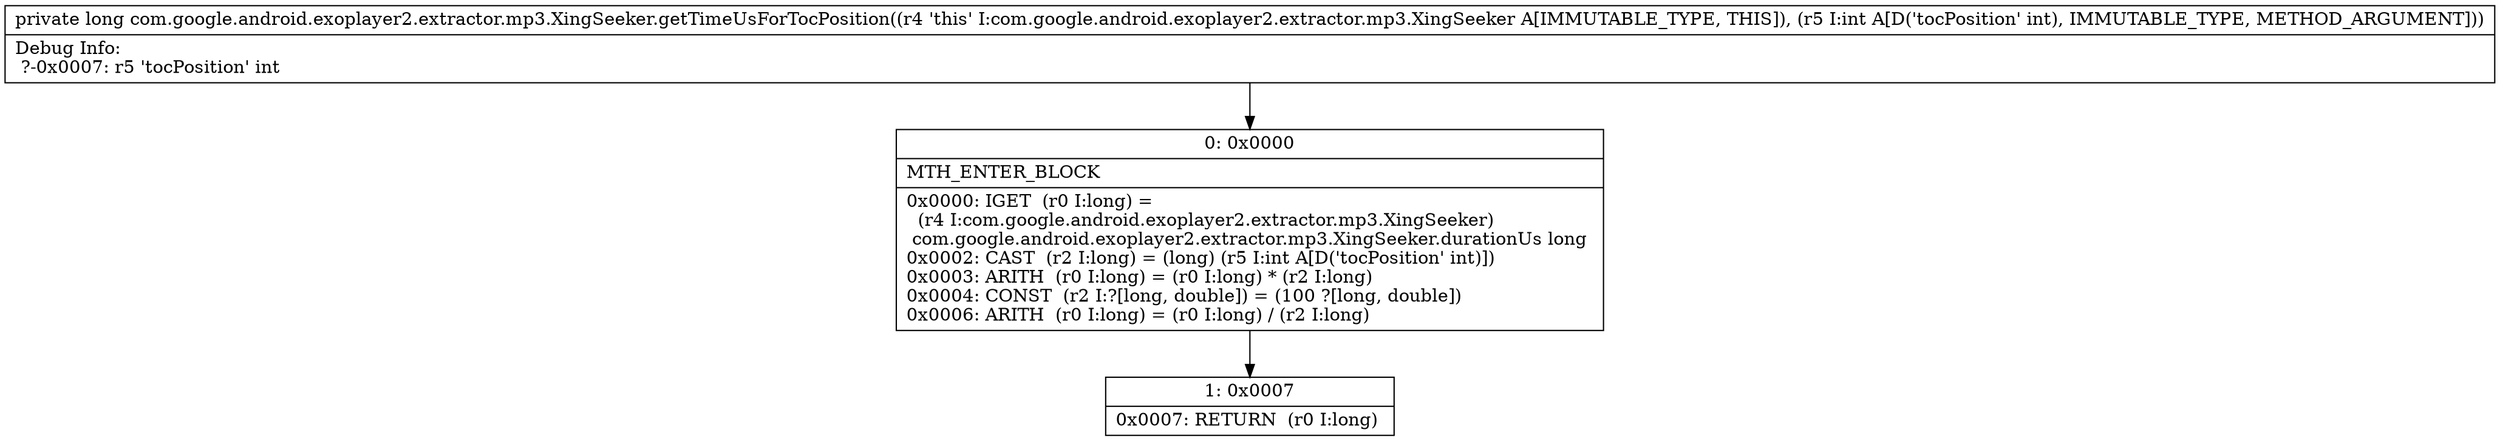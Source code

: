 digraph "CFG forcom.google.android.exoplayer2.extractor.mp3.XingSeeker.getTimeUsForTocPosition(I)J" {
Node_0 [shape=record,label="{0\:\ 0x0000|MTH_ENTER_BLOCK\l|0x0000: IGET  (r0 I:long) = \l  (r4 I:com.google.android.exoplayer2.extractor.mp3.XingSeeker)\l com.google.android.exoplayer2.extractor.mp3.XingSeeker.durationUs long \l0x0002: CAST  (r2 I:long) = (long) (r5 I:int A[D('tocPosition' int)]) \l0x0003: ARITH  (r0 I:long) = (r0 I:long) * (r2 I:long) \l0x0004: CONST  (r2 I:?[long, double]) = (100 ?[long, double]) \l0x0006: ARITH  (r0 I:long) = (r0 I:long) \/ (r2 I:long) \l}"];
Node_1 [shape=record,label="{1\:\ 0x0007|0x0007: RETURN  (r0 I:long) \l}"];
MethodNode[shape=record,label="{private long com.google.android.exoplayer2.extractor.mp3.XingSeeker.getTimeUsForTocPosition((r4 'this' I:com.google.android.exoplayer2.extractor.mp3.XingSeeker A[IMMUTABLE_TYPE, THIS]), (r5 I:int A[D('tocPosition' int), IMMUTABLE_TYPE, METHOD_ARGUMENT]))  | Debug Info:\l  ?\-0x0007: r5 'tocPosition' int\l}"];
MethodNode -> Node_0;
Node_0 -> Node_1;
}

